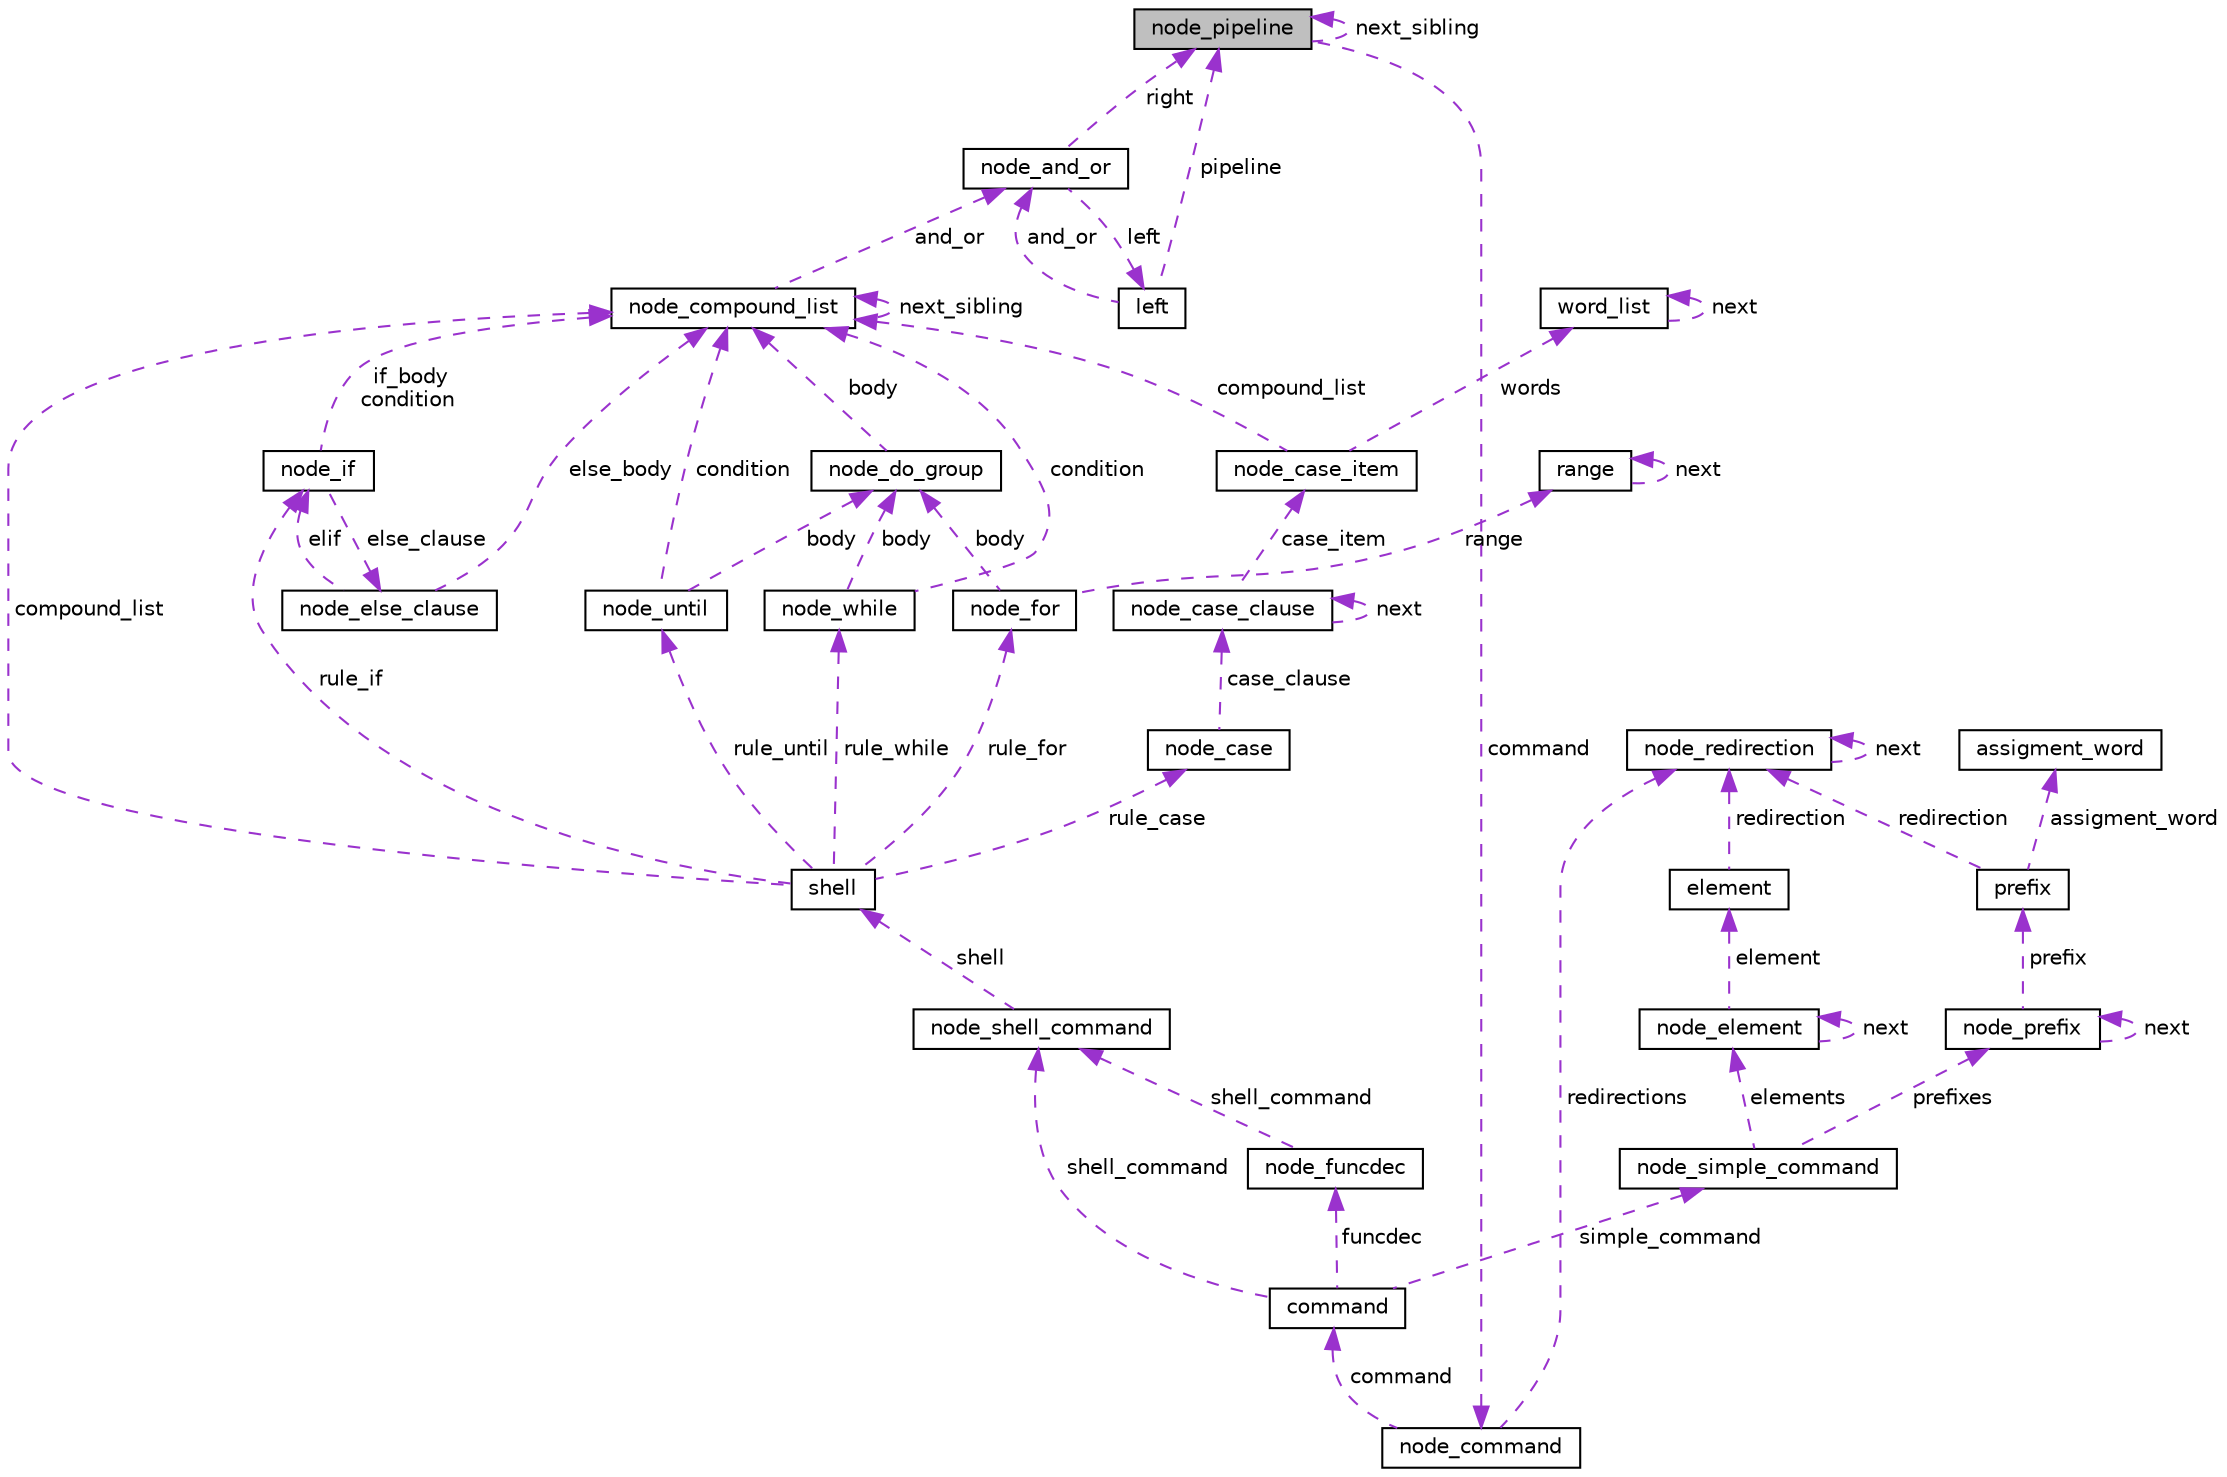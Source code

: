 digraph "node_pipeline"
{
 // LATEX_PDF_SIZE
  edge [fontname="Helvetica",fontsize="10",labelfontname="Helvetica",labelfontsize="10"];
  node [fontname="Helvetica",fontsize="10",shape=record];
  Node1 [label="node_pipeline",height=0.2,width=0.4,color="black", fillcolor="grey75", style="filled", fontcolor="black",tooltip=" "];
  Node1 -> Node1 [dir="back",color="darkorchid3",fontsize="10",style="dashed",label=" next_sibling" ,fontname="Helvetica"];
  Node2 -> Node1 [dir="back",color="darkorchid3",fontsize="10",style="dashed",label=" command" ,fontname="Helvetica"];
  Node2 [label="node_command",height=0.2,width=0.4,color="black", fillcolor="white", style="filled",URL="$structnode__command.html",tooltip=" "];
  Node3 -> Node2 [dir="back",color="darkorchid3",fontsize="10",style="dashed",label=" redirections" ,fontname="Helvetica"];
  Node3 [label="node_redirection",height=0.2,width=0.4,color="black", fillcolor="white", style="filled",URL="$structnode__redirection.html",tooltip=" "];
  Node3 -> Node3 [dir="back",color="darkorchid3",fontsize="10",style="dashed",label=" next" ,fontname="Helvetica"];
  Node4 -> Node2 [dir="back",color="darkorchid3",fontsize="10",style="dashed",label=" command" ,fontname="Helvetica"];
  Node4 [label="command",height=0.2,width=0.4,color="black", fillcolor="white", style="filled",URL="$unionnode__command_1_1command.html",tooltip=" "];
  Node5 -> Node4 [dir="back",color="darkorchid3",fontsize="10",style="dashed",label=" funcdec" ,fontname="Helvetica"];
  Node5 [label="node_funcdec",height=0.2,width=0.4,color="black", fillcolor="white", style="filled",URL="$structnode__funcdec.html",tooltip=" "];
  Node6 -> Node5 [dir="back",color="darkorchid3",fontsize="10",style="dashed",label=" shell_command" ,fontname="Helvetica"];
  Node6 [label="node_shell_command",height=0.2,width=0.4,color="black", fillcolor="white", style="filled",URL="$structnode__shell__command.html",tooltip=" "];
  Node7 -> Node6 [dir="back",color="darkorchid3",fontsize="10",style="dashed",label=" shell" ,fontname="Helvetica"];
  Node7 [label="shell",height=0.2,width=0.4,color="black", fillcolor="white", style="filled",URL="$unionnode__shell__command_1_1shell.html",tooltip=" "];
  Node8 -> Node7 [dir="back",color="darkorchid3",fontsize="10",style="dashed",label=" rule_if" ,fontname="Helvetica"];
  Node8 [label="node_if",height=0.2,width=0.4,color="black", fillcolor="white", style="filled",URL="$structnode__if.html",tooltip=" "];
  Node9 -> Node8 [dir="back",color="darkorchid3",fontsize="10",style="dashed",label=" if_body\ncondition" ,fontname="Helvetica"];
  Node9 [label="node_compound_list",height=0.2,width=0.4,color="black", fillcolor="white", style="filled",URL="$structnode__compound__list.html",tooltip=" "];
  Node9 -> Node9 [dir="back",color="darkorchid3",fontsize="10",style="dashed",label=" next_sibling" ,fontname="Helvetica"];
  Node10 -> Node9 [dir="back",color="darkorchid3",fontsize="10",style="dashed",label=" and_or" ,fontname="Helvetica"];
  Node10 [label="node_and_or",height=0.2,width=0.4,color="black", fillcolor="white", style="filled",URL="$structnode__and__or.html",tooltip=" "];
  Node1 -> Node10 [dir="back",color="darkorchid3",fontsize="10",style="dashed",label=" right" ,fontname="Helvetica"];
  Node11 -> Node10 [dir="back",color="darkorchid3",fontsize="10",style="dashed",label=" left" ,fontname="Helvetica"];
  Node11 [label="left",height=0.2,width=0.4,color="black", fillcolor="white", style="filled",URL="$unionnode__and__or_1_1left.html",tooltip=" "];
  Node1 -> Node11 [dir="back",color="darkorchid3",fontsize="10",style="dashed",label=" pipeline" ,fontname="Helvetica"];
  Node10 -> Node11 [dir="back",color="darkorchid3",fontsize="10",style="dashed",label=" and_or" ,fontname="Helvetica"];
  Node12 -> Node8 [dir="back",color="darkorchid3",fontsize="10",style="dashed",label=" else_clause" ,fontname="Helvetica"];
  Node12 [label="node_else_clause",height=0.2,width=0.4,color="black", fillcolor="white", style="filled",URL="$structnode__else__clause.html",tooltip=" "];
  Node8 -> Node12 [dir="back",color="darkorchid3",fontsize="10",style="dashed",label=" elif" ,fontname="Helvetica"];
  Node9 -> Node12 [dir="back",color="darkorchid3",fontsize="10",style="dashed",label=" else_body" ,fontname="Helvetica"];
  Node9 -> Node7 [dir="back",color="darkorchid3",fontsize="10",style="dashed",label=" compound_list" ,fontname="Helvetica"];
  Node13 -> Node7 [dir="back",color="darkorchid3",fontsize="10",style="dashed",label=" rule_until" ,fontname="Helvetica"];
  Node13 [label="node_until",height=0.2,width=0.4,color="black", fillcolor="white", style="filled",URL="$structnode__until.html",tooltip=" "];
  Node14 -> Node13 [dir="back",color="darkorchid3",fontsize="10",style="dashed",label=" body" ,fontname="Helvetica"];
  Node14 [label="node_do_group",height=0.2,width=0.4,color="black", fillcolor="white", style="filled",URL="$structnode__do__group.html",tooltip=" "];
  Node9 -> Node14 [dir="back",color="darkorchid3",fontsize="10",style="dashed",label=" body" ,fontname="Helvetica"];
  Node9 -> Node13 [dir="back",color="darkorchid3",fontsize="10",style="dashed",label=" condition" ,fontname="Helvetica"];
  Node15 -> Node7 [dir="back",color="darkorchid3",fontsize="10",style="dashed",label=" rule_while" ,fontname="Helvetica"];
  Node15 [label="node_while",height=0.2,width=0.4,color="black", fillcolor="white", style="filled",URL="$structnode__while.html",tooltip=" "];
  Node14 -> Node15 [dir="back",color="darkorchid3",fontsize="10",style="dashed",label=" body" ,fontname="Helvetica"];
  Node9 -> Node15 [dir="back",color="darkorchid3",fontsize="10",style="dashed",label=" condition" ,fontname="Helvetica"];
  Node16 -> Node7 [dir="back",color="darkorchid3",fontsize="10",style="dashed",label=" rule_for" ,fontname="Helvetica"];
  Node16 [label="node_for",height=0.2,width=0.4,color="black", fillcolor="white", style="filled",URL="$structnode__for.html",tooltip=" "];
  Node14 -> Node16 [dir="back",color="darkorchid3",fontsize="10",style="dashed",label=" body" ,fontname="Helvetica"];
  Node17 -> Node16 [dir="back",color="darkorchid3",fontsize="10",style="dashed",label=" range" ,fontname="Helvetica"];
  Node17 [label="range",height=0.2,width=0.4,color="black", fillcolor="white", style="filled",URL="$structrange.html",tooltip=" "];
  Node17 -> Node17 [dir="back",color="darkorchid3",fontsize="10",style="dashed",label=" next" ,fontname="Helvetica"];
  Node18 -> Node7 [dir="back",color="darkorchid3",fontsize="10",style="dashed",label=" rule_case" ,fontname="Helvetica"];
  Node18 [label="node_case",height=0.2,width=0.4,color="black", fillcolor="white", style="filled",URL="$structnode__case.html",tooltip=" "];
  Node19 -> Node18 [dir="back",color="darkorchid3",fontsize="10",style="dashed",label=" case_clause" ,fontname="Helvetica"];
  Node19 [label="node_case_clause",height=0.2,width=0.4,color="black", fillcolor="white", style="filled",URL="$structnode__case__clause.html",tooltip=" "];
  Node19 -> Node19 [dir="back",color="darkorchid3",fontsize="10",style="dashed",label=" next" ,fontname="Helvetica"];
  Node20 -> Node19 [dir="back",color="darkorchid3",fontsize="10",style="dashed",label=" case_item" ,fontname="Helvetica"];
  Node20 [label="node_case_item",height=0.2,width=0.4,color="black", fillcolor="white", style="filled",URL="$structnode__case__item.html",tooltip=" "];
  Node9 -> Node20 [dir="back",color="darkorchid3",fontsize="10",style="dashed",label=" compound_list" ,fontname="Helvetica"];
  Node21 -> Node20 [dir="back",color="darkorchid3",fontsize="10",style="dashed",label=" words" ,fontname="Helvetica"];
  Node21 [label="word_list",height=0.2,width=0.4,color="black", fillcolor="white", style="filled",URL="$structword__list.html",tooltip=" "];
  Node21 -> Node21 [dir="back",color="darkorchid3",fontsize="10",style="dashed",label=" next" ,fontname="Helvetica"];
  Node22 -> Node4 [dir="back",color="darkorchid3",fontsize="10",style="dashed",label=" simple_command" ,fontname="Helvetica"];
  Node22 [label="node_simple_command",height=0.2,width=0.4,color="black", fillcolor="white", style="filled",URL="$structnode__simple__command.html",tooltip=" "];
  Node23 -> Node22 [dir="back",color="darkorchid3",fontsize="10",style="dashed",label=" elements" ,fontname="Helvetica"];
  Node23 [label="node_element",height=0.2,width=0.4,color="black", fillcolor="white", style="filled",URL="$structnode__element.html",tooltip=" "];
  Node23 -> Node23 [dir="back",color="darkorchid3",fontsize="10",style="dashed",label=" next" ,fontname="Helvetica"];
  Node24 -> Node23 [dir="back",color="darkorchid3",fontsize="10",style="dashed",label=" element" ,fontname="Helvetica"];
  Node24 [label="element",height=0.2,width=0.4,color="black", fillcolor="white", style="filled",URL="$unionnode__element_1_1element.html",tooltip=" "];
  Node3 -> Node24 [dir="back",color="darkorchid3",fontsize="10",style="dashed",label=" redirection" ,fontname="Helvetica"];
  Node25 -> Node22 [dir="back",color="darkorchid3",fontsize="10",style="dashed",label=" prefixes" ,fontname="Helvetica"];
  Node25 [label="node_prefix",height=0.2,width=0.4,color="black", fillcolor="white", style="filled",URL="$structnode__prefix.html",tooltip=" "];
  Node25 -> Node25 [dir="back",color="darkorchid3",fontsize="10",style="dashed",label=" next" ,fontname="Helvetica"];
  Node26 -> Node25 [dir="back",color="darkorchid3",fontsize="10",style="dashed",label=" prefix" ,fontname="Helvetica"];
  Node26 [label="prefix",height=0.2,width=0.4,color="black", fillcolor="white", style="filled",URL="$unionnode__prefix_1_1prefix.html",tooltip=" "];
  Node3 -> Node26 [dir="back",color="darkorchid3",fontsize="10",style="dashed",label=" redirection" ,fontname="Helvetica"];
  Node27 -> Node26 [dir="back",color="darkorchid3",fontsize="10",style="dashed",label=" assigment_word" ,fontname="Helvetica"];
  Node27 [label="assigment_word",height=0.2,width=0.4,color="black", fillcolor="white", style="filled",URL="$structnode__prefix_1_1prefix_1_1assigment__word.html",tooltip=" "];
  Node6 -> Node4 [dir="back",color="darkorchid3",fontsize="10",style="dashed",label=" shell_command" ,fontname="Helvetica"];
}
